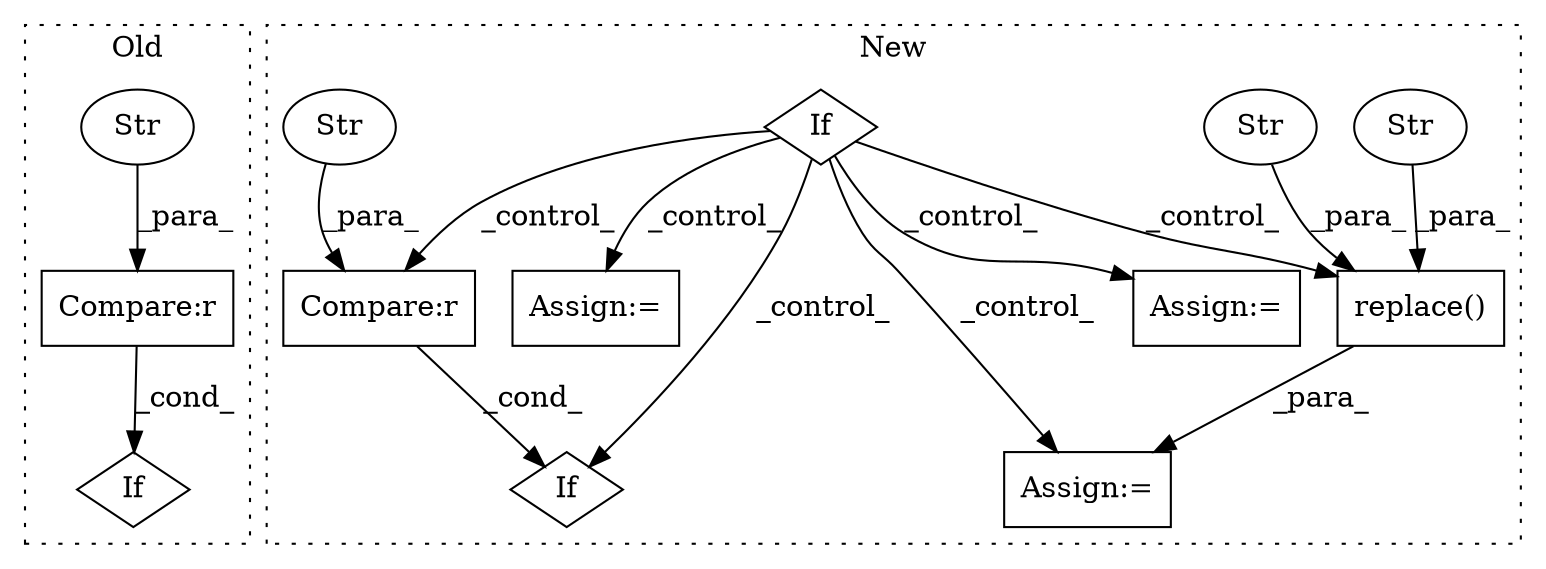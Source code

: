 digraph G {
subgraph cluster0 {
1 [label="If" a="96" s="5477" l="0" shape="diamond"];
5 [label="Compare:r" a="40" s="5477" l="34" shape="box"];
10 [label="Str" a="66" s="5494" l="17" shape="ellipse"];
label = "Old";
style="dotted";
}
subgraph cluster1 {
2 [label="replace()" a="75" s="6597,6632" l="19,1" shape="box"];
3 [label="Str" a="66" s="6616" l="8" shape="ellipse"];
4 [label="Str" a="66" s="6626" l="6" shape="ellipse"];
6 [label="Assign:=" a="68" s="6594" l="3" shape="box"];
7 [label="If" a="96" s="5256" l="3" shape="diamond"];
8 [label="Assign:=" a="68" s="6767" l="3" shape="box"];
9 [label="Assign:=" a="68" s="6833" l="3" shape="box"];
11 [label="If" a="96" s="6076" l="0" shape="diamond"];
12 [label="Compare:r" a="40" s="6076" l="36" shape="box"];
13 [label="Str" a="66" s="6093" l="19" shape="ellipse"];
label = "New";
style="dotted";
}
2 -> 6 [label="_para_"];
3 -> 2 [label="_para_"];
4 -> 2 [label="_para_"];
5 -> 1 [label="_cond_"];
7 -> 6 [label="_control_"];
7 -> 9 [label="_control_"];
7 -> 8 [label="_control_"];
7 -> 11 [label="_control_"];
7 -> 12 [label="_control_"];
7 -> 2 [label="_control_"];
10 -> 5 [label="_para_"];
12 -> 11 [label="_cond_"];
13 -> 12 [label="_para_"];
}